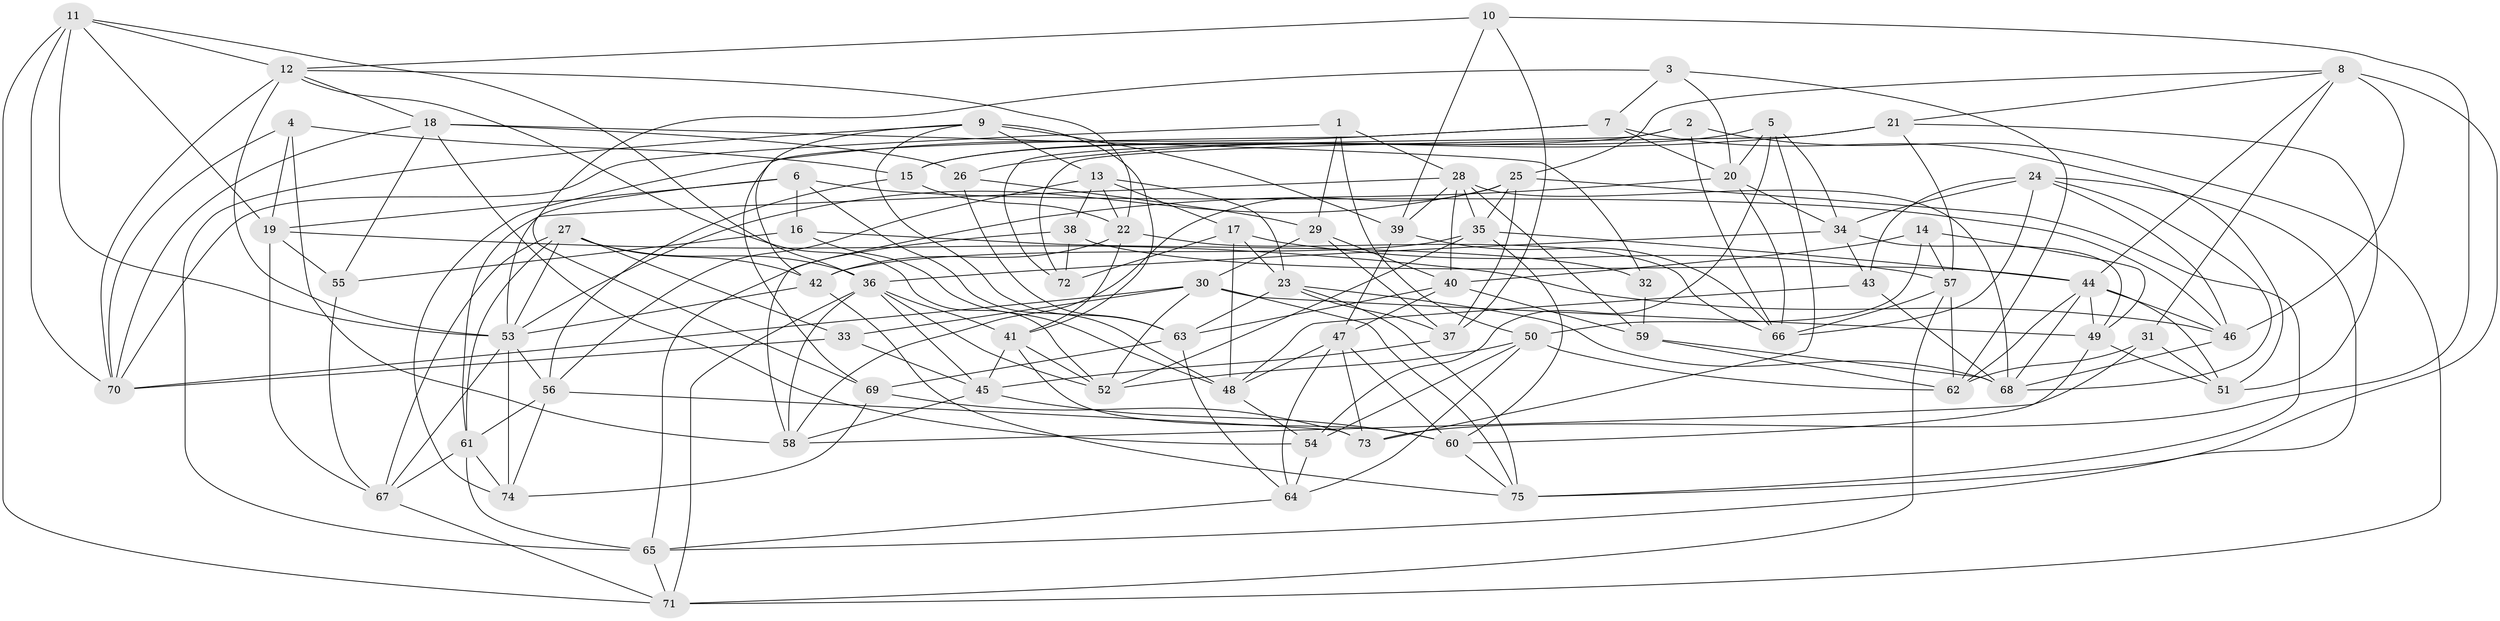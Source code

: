 // original degree distribution, {4: 1.0}
// Generated by graph-tools (version 1.1) at 2025/02/03/09/25 03:02:56]
// undirected, 75 vertices, 207 edges
graph export_dot {
graph [start="1"]
  node [color=gray90,style=filled];
  1;
  2;
  3;
  4;
  5;
  6;
  7;
  8;
  9;
  10;
  11;
  12;
  13;
  14;
  15;
  16;
  17;
  18;
  19;
  20;
  21;
  22;
  23;
  24;
  25;
  26;
  27;
  28;
  29;
  30;
  31;
  32;
  33;
  34;
  35;
  36;
  37;
  38;
  39;
  40;
  41;
  42;
  43;
  44;
  45;
  46;
  47;
  48;
  49;
  50;
  51;
  52;
  53;
  54;
  55;
  56;
  57;
  58;
  59;
  60;
  61;
  62;
  63;
  64;
  65;
  66;
  67;
  68;
  69;
  70;
  71;
  72;
  73;
  74;
  75;
  1 -- 28 [weight=1.0];
  1 -- 29 [weight=1.0];
  1 -- 50 [weight=1.0];
  1 -- 70 [weight=1.0];
  2 -- 15 [weight=1.0];
  2 -- 66 [weight=1.0];
  2 -- 71 [weight=1.0];
  2 -- 72 [weight=1.0];
  3 -- 7 [weight=1.0];
  3 -- 20 [weight=1.0];
  3 -- 62 [weight=1.0];
  3 -- 69 [weight=1.0];
  4 -- 15 [weight=1.0];
  4 -- 19 [weight=1.0];
  4 -- 58 [weight=1.0];
  4 -- 70 [weight=1.0];
  5 -- 15 [weight=2.0];
  5 -- 20 [weight=1.0];
  5 -- 34 [weight=1.0];
  5 -- 54 [weight=1.0];
  5 -- 73 [weight=1.0];
  6 -- 16 [weight=2.0];
  6 -- 19 [weight=1.0];
  6 -- 46 [weight=1.0];
  6 -- 48 [weight=1.0];
  6 -- 53 [weight=1.0];
  7 -- 20 [weight=1.0];
  7 -- 51 [weight=2.0];
  7 -- 69 [weight=1.0];
  7 -- 74 [weight=1.0];
  8 -- 21 [weight=1.0];
  8 -- 25 [weight=1.0];
  8 -- 31 [weight=1.0];
  8 -- 44 [weight=1.0];
  8 -- 46 [weight=1.0];
  8 -- 75 [weight=1.0];
  9 -- 13 [weight=1.0];
  9 -- 39 [weight=1.0];
  9 -- 41 [weight=1.0];
  9 -- 42 [weight=1.0];
  9 -- 63 [weight=1.0];
  9 -- 65 [weight=1.0];
  10 -- 12 [weight=1.0];
  10 -- 37 [weight=1.0];
  10 -- 39 [weight=1.0];
  10 -- 73 [weight=1.0];
  11 -- 12 [weight=1.0];
  11 -- 19 [weight=1.0];
  11 -- 36 [weight=1.0];
  11 -- 53 [weight=1.0];
  11 -- 70 [weight=1.0];
  11 -- 71 [weight=1.0];
  12 -- 18 [weight=1.0];
  12 -- 22 [weight=1.0];
  12 -- 52 [weight=1.0];
  12 -- 53 [weight=1.0];
  12 -- 70 [weight=2.0];
  13 -- 17 [weight=1.0];
  13 -- 22 [weight=1.0];
  13 -- 23 [weight=1.0];
  13 -- 38 [weight=1.0];
  13 -- 56 [weight=1.0];
  14 -- 40 [weight=1.0];
  14 -- 49 [weight=1.0];
  14 -- 50 [weight=1.0];
  14 -- 57 [weight=1.0];
  15 -- 22 [weight=1.0];
  15 -- 56 [weight=1.0];
  16 -- 32 [weight=2.0];
  16 -- 48 [weight=1.0];
  16 -- 55 [weight=1.0];
  17 -- 23 [weight=1.0];
  17 -- 48 [weight=1.0];
  17 -- 57 [weight=1.0];
  17 -- 72 [weight=2.0];
  18 -- 26 [weight=1.0];
  18 -- 32 [weight=1.0];
  18 -- 54 [weight=1.0];
  18 -- 55 [weight=1.0];
  18 -- 70 [weight=1.0];
  19 -- 46 [weight=1.0];
  19 -- 55 [weight=1.0];
  19 -- 67 [weight=1.0];
  20 -- 34 [weight=1.0];
  20 -- 58 [weight=1.0];
  20 -- 66 [weight=1.0];
  21 -- 26 [weight=1.0];
  21 -- 51 [weight=1.0];
  21 -- 57 [weight=1.0];
  21 -- 72 [weight=2.0];
  22 -- 41 [weight=1.0];
  22 -- 42 [weight=1.0];
  22 -- 66 [weight=1.0];
  23 -- 37 [weight=1.0];
  23 -- 63 [weight=1.0];
  23 -- 68 [weight=1.0];
  23 -- 75 [weight=1.0];
  24 -- 34 [weight=1.0];
  24 -- 43 [weight=1.0];
  24 -- 46 [weight=1.0];
  24 -- 65 [weight=1.0];
  24 -- 66 [weight=1.0];
  24 -- 68 [weight=1.0];
  25 -- 35 [weight=1.0];
  25 -- 37 [weight=1.0];
  25 -- 53 [weight=1.0];
  25 -- 58 [weight=1.0];
  25 -- 75 [weight=1.0];
  26 -- 29 [weight=1.0];
  26 -- 63 [weight=1.0];
  27 -- 33 [weight=1.0];
  27 -- 36 [weight=1.0];
  27 -- 42 [weight=1.0];
  27 -- 53 [weight=1.0];
  27 -- 61 [weight=1.0];
  27 -- 67 [weight=1.0];
  28 -- 35 [weight=1.0];
  28 -- 39 [weight=2.0];
  28 -- 40 [weight=1.0];
  28 -- 59 [weight=2.0];
  28 -- 61 [weight=1.0];
  28 -- 68 [weight=2.0];
  29 -- 30 [weight=1.0];
  29 -- 37 [weight=2.0];
  29 -- 40 [weight=1.0];
  30 -- 33 [weight=1.0];
  30 -- 49 [weight=1.0];
  30 -- 52 [weight=1.0];
  30 -- 70 [weight=1.0];
  30 -- 75 [weight=1.0];
  31 -- 51 [weight=1.0];
  31 -- 58 [weight=1.0];
  31 -- 62 [weight=1.0];
  32 -- 59 [weight=1.0];
  33 -- 45 [weight=1.0];
  33 -- 70 [weight=1.0];
  34 -- 36 [weight=1.0];
  34 -- 43 [weight=1.0];
  34 -- 49 [weight=1.0];
  35 -- 42 [weight=1.0];
  35 -- 44 [weight=1.0];
  35 -- 52 [weight=1.0];
  35 -- 60 [weight=1.0];
  36 -- 41 [weight=1.0];
  36 -- 45 [weight=1.0];
  36 -- 52 [weight=1.0];
  36 -- 58 [weight=1.0];
  36 -- 71 [weight=1.0];
  37 -- 45 [weight=1.0];
  38 -- 44 [weight=1.0];
  38 -- 65 [weight=1.0];
  38 -- 72 [weight=1.0];
  39 -- 47 [weight=1.0];
  39 -- 66 [weight=1.0];
  40 -- 47 [weight=1.0];
  40 -- 59 [weight=1.0];
  40 -- 63 [weight=1.0];
  41 -- 45 [weight=1.0];
  41 -- 52 [weight=1.0];
  41 -- 60 [weight=1.0];
  42 -- 53 [weight=1.0];
  42 -- 75 [weight=1.0];
  43 -- 48 [weight=1.0];
  43 -- 68 [weight=1.0];
  44 -- 46 [weight=1.0];
  44 -- 49 [weight=1.0];
  44 -- 51 [weight=1.0];
  44 -- 62 [weight=1.0];
  44 -- 68 [weight=1.0];
  45 -- 58 [weight=1.0];
  45 -- 60 [weight=1.0];
  46 -- 68 [weight=1.0];
  47 -- 48 [weight=1.0];
  47 -- 60 [weight=1.0];
  47 -- 64 [weight=1.0];
  47 -- 73 [weight=1.0];
  48 -- 54 [weight=1.0];
  49 -- 51 [weight=1.0];
  49 -- 60 [weight=1.0];
  50 -- 52 [weight=1.0];
  50 -- 54 [weight=1.0];
  50 -- 62 [weight=1.0];
  50 -- 64 [weight=1.0];
  53 -- 56 [weight=1.0];
  53 -- 67 [weight=1.0];
  53 -- 74 [weight=2.0];
  54 -- 64 [weight=2.0];
  55 -- 67 [weight=1.0];
  56 -- 61 [weight=1.0];
  56 -- 73 [weight=1.0];
  56 -- 74 [weight=1.0];
  57 -- 62 [weight=1.0];
  57 -- 66 [weight=1.0];
  57 -- 71 [weight=1.0];
  59 -- 62 [weight=1.0];
  59 -- 68 [weight=1.0];
  60 -- 75 [weight=1.0];
  61 -- 65 [weight=1.0];
  61 -- 67 [weight=1.0];
  61 -- 74 [weight=1.0];
  63 -- 64 [weight=1.0];
  63 -- 69 [weight=1.0];
  64 -- 65 [weight=1.0];
  65 -- 71 [weight=1.0];
  67 -- 71 [weight=1.0];
  69 -- 73 [weight=2.0];
  69 -- 74 [weight=1.0];
}
